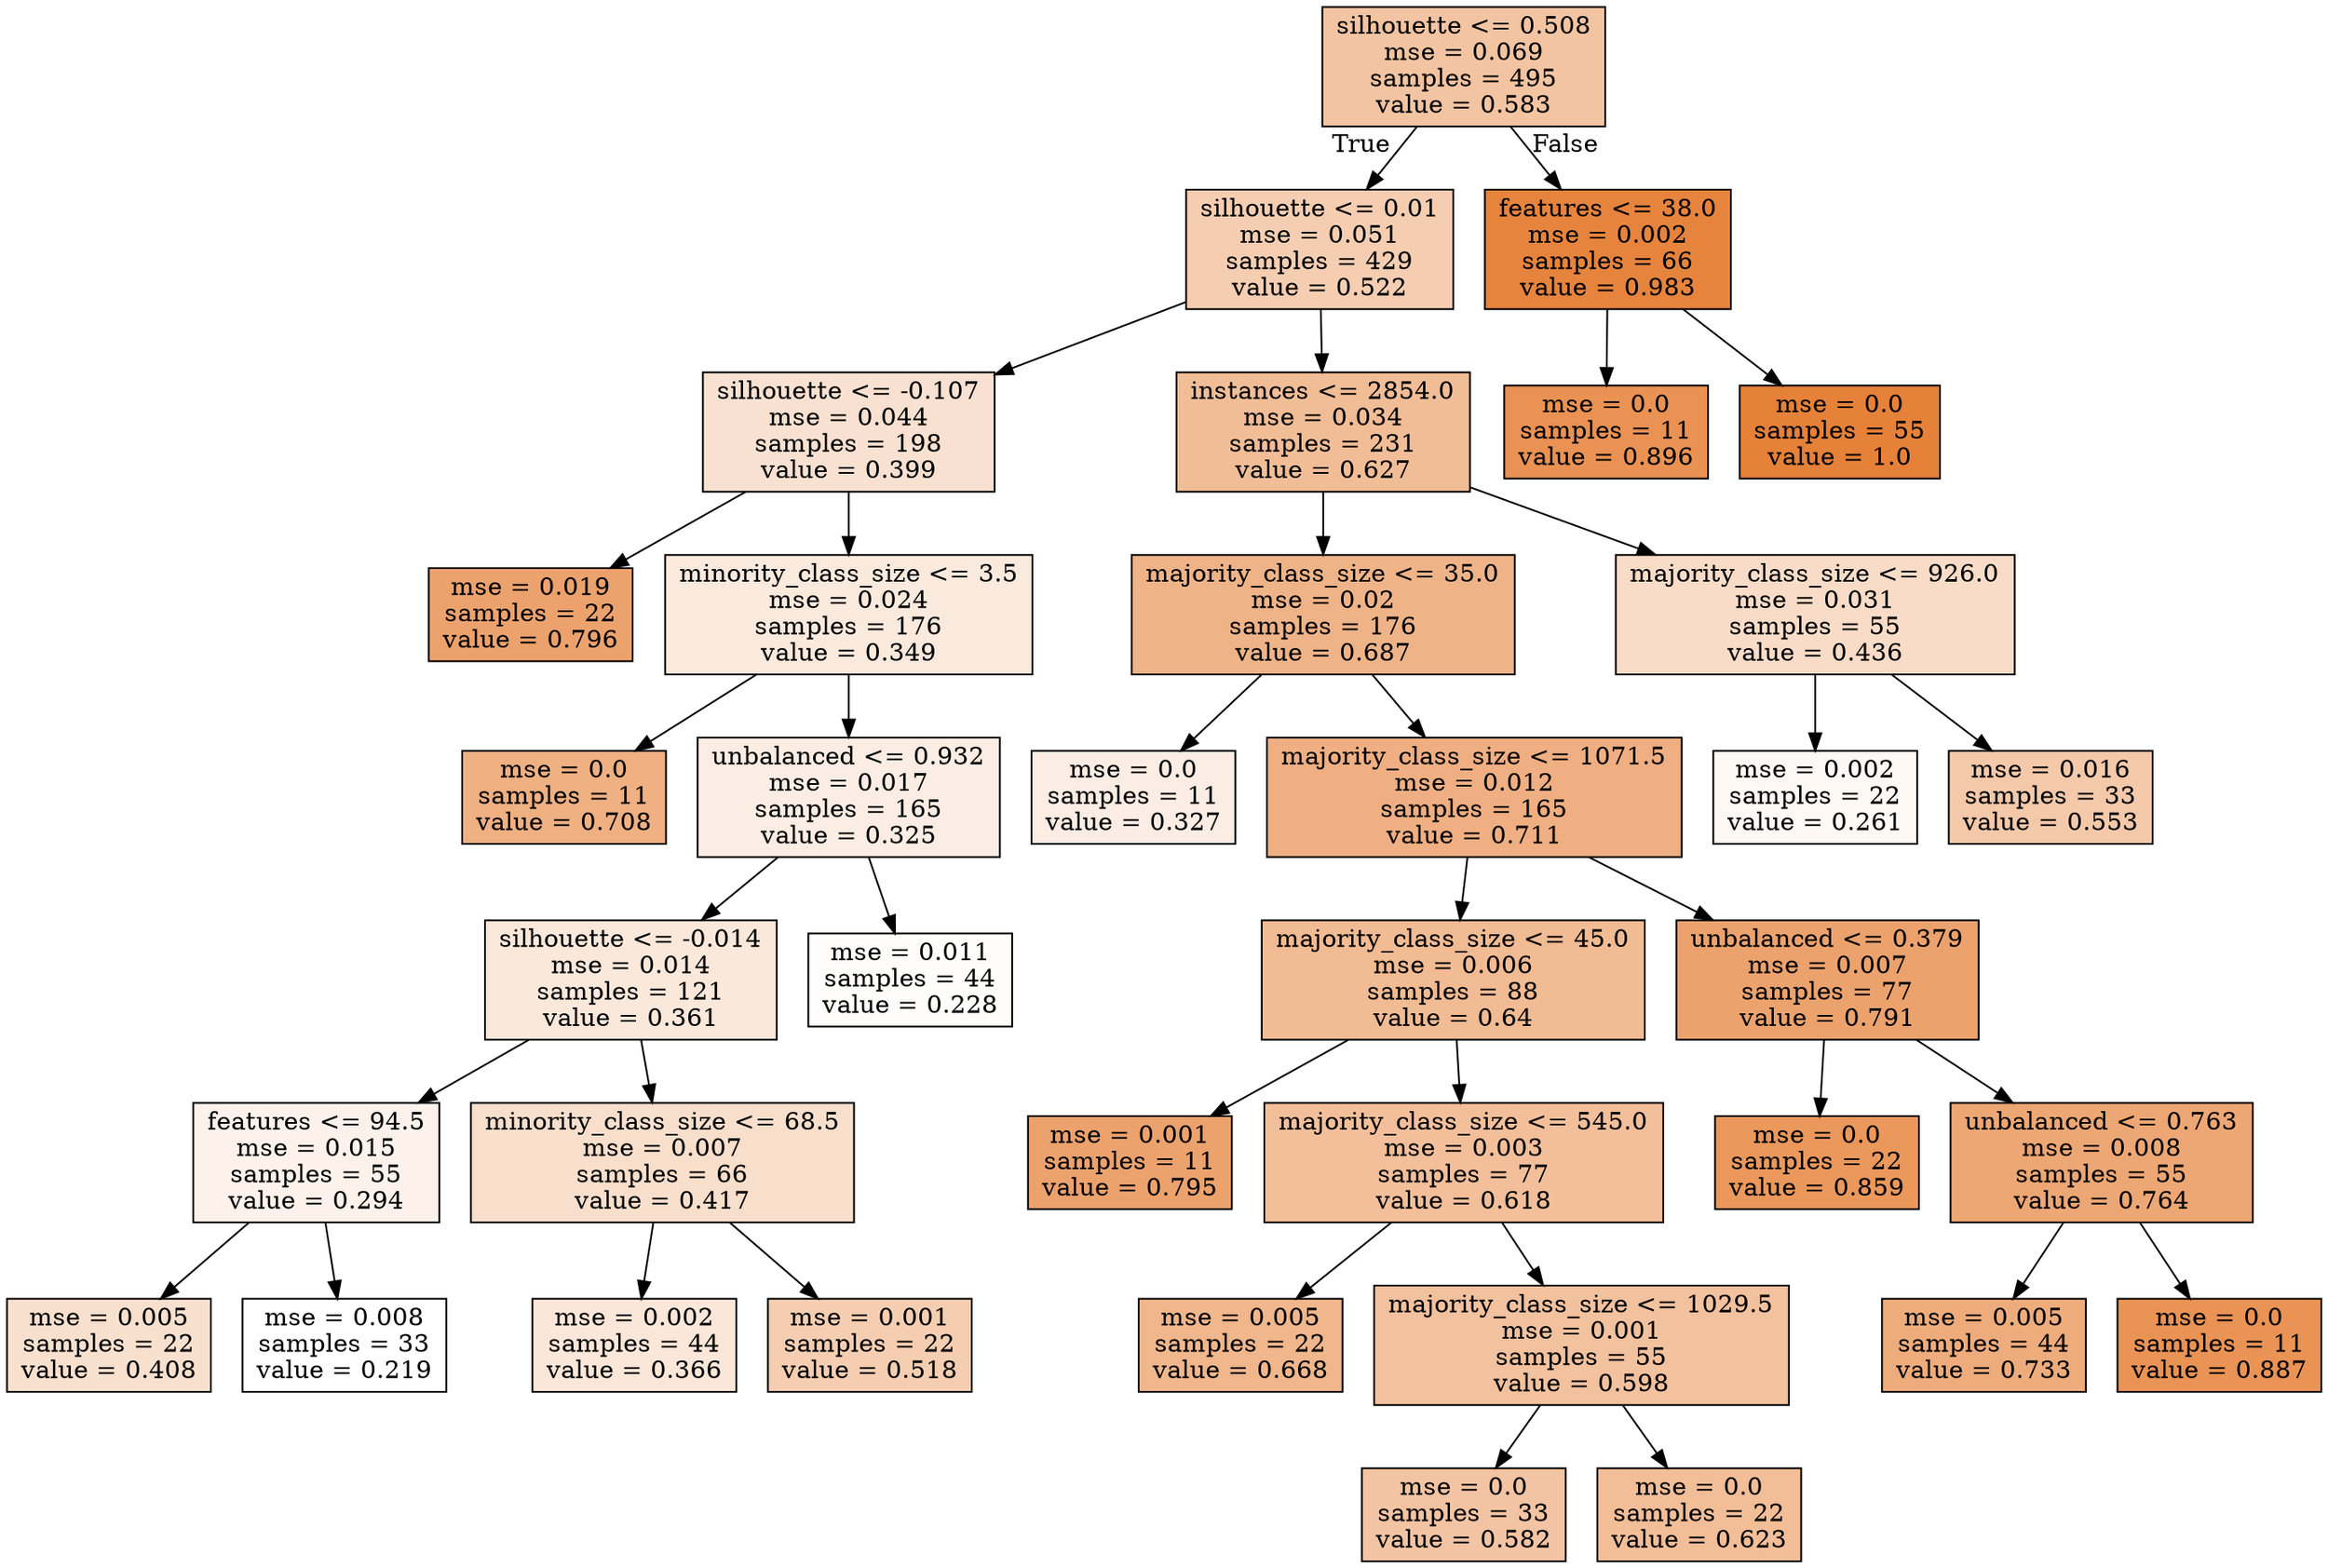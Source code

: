 digraph Tree {
node [shape=box, style="filled", color="black"] ;
0 [label="silhouette <= 0.508\nmse = 0.069\nsamples = 495\nvalue = 0.583", fillcolor="#e5813977"] ;
1 [label="silhouette <= 0.01\nmse = 0.051\nsamples = 429\nvalue = 0.522", fillcolor="#e5813963"] ;
0 -> 1 [labeldistance=2.5, labelangle=45, headlabel="True"] ;
2 [label="silhouette <= -0.107\nmse = 0.044\nsamples = 198\nvalue = 0.399", fillcolor="#e581393b"] ;
1 -> 2 ;
3 [label="mse = 0.019\nsamples = 22\nvalue = 0.796", fillcolor="#e58139bc"] ;
2 -> 3 ;
4 [label="minority_class_size <= 3.5\nmse = 0.024\nsamples = 176\nvalue = 0.349", fillcolor="#e581392b"] ;
2 -> 4 ;
5 [label="mse = 0.0\nsamples = 11\nvalue = 0.708", fillcolor="#e58139a0"] ;
4 -> 5 ;
6 [label="unbalanced <= 0.932\nmse = 0.017\nsamples = 165\nvalue = 0.325", fillcolor="#e5813923"] ;
4 -> 6 ;
7 [label="silhouette <= -0.014\nmse = 0.014\nsamples = 121\nvalue = 0.361", fillcolor="#e581392e"] ;
6 -> 7 ;
8 [label="features <= 94.5\nmse = 0.015\nsamples = 55\nvalue = 0.294", fillcolor="#e5813919"] ;
7 -> 8 ;
9 [label="mse = 0.005\nsamples = 22\nvalue = 0.408", fillcolor="#e581393e"] ;
8 -> 9 ;
10 [label="mse = 0.008\nsamples = 33\nvalue = 0.219", fillcolor="#e5813900"] ;
8 -> 10 ;
11 [label="minority_class_size <= 68.5\nmse = 0.007\nsamples = 66\nvalue = 0.417", fillcolor="#e5813941"] ;
7 -> 11 ;
12 [label="mse = 0.002\nsamples = 44\nvalue = 0.366", fillcolor="#e5813930"] ;
11 -> 12 ;
13 [label="mse = 0.001\nsamples = 22\nvalue = 0.518", fillcolor="#e5813962"] ;
11 -> 13 ;
14 [label="mse = 0.011\nsamples = 44\nvalue = 0.228", fillcolor="#e5813903"] ;
6 -> 14 ;
15 [label="instances <= 2854.0\nmse = 0.034\nsamples = 231\nvalue = 0.627", fillcolor="#e5813985"] ;
1 -> 15 ;
16 [label="majority_class_size <= 35.0\nmse = 0.02\nsamples = 176\nvalue = 0.687", fillcolor="#e5813999"] ;
15 -> 16 ;
17 [label="mse = 0.0\nsamples = 11\nvalue = 0.327", fillcolor="#e5813923"] ;
16 -> 17 ;
18 [label="majority_class_size <= 1071.5\nmse = 0.012\nsamples = 165\nvalue = 0.711", fillcolor="#e58139a1"] ;
16 -> 18 ;
19 [label="majority_class_size <= 45.0\nmse = 0.006\nsamples = 88\nvalue = 0.64", fillcolor="#e581398a"] ;
18 -> 19 ;
20 [label="mse = 0.001\nsamples = 11\nvalue = 0.795", fillcolor="#e58139bc"] ;
19 -> 20 ;
21 [label="majority_class_size <= 545.0\nmse = 0.003\nsamples = 77\nvalue = 0.618", fillcolor="#e5813982"] ;
19 -> 21 ;
22 [label="mse = 0.005\nsamples = 22\nvalue = 0.668", fillcolor="#e5813993"] ;
21 -> 22 ;
23 [label="majority_class_size <= 1029.5\nmse = 0.001\nsamples = 55\nvalue = 0.598", fillcolor="#e581397c"] ;
21 -> 23 ;
24 [label="mse = 0.0\nsamples = 33\nvalue = 0.582", fillcolor="#e5813976"] ;
23 -> 24 ;
25 [label="mse = 0.0\nsamples = 22\nvalue = 0.623", fillcolor="#e5813984"] ;
23 -> 25 ;
26 [label="unbalanced <= 0.379\nmse = 0.007\nsamples = 77\nvalue = 0.791", fillcolor="#e58139bb"] ;
18 -> 26 ;
27 [label="mse = 0.0\nsamples = 22\nvalue = 0.859", fillcolor="#e58139d1"] ;
26 -> 27 ;
28 [label="unbalanced <= 0.763\nmse = 0.008\nsamples = 55\nvalue = 0.764", fillcolor="#e58139b2"] ;
26 -> 28 ;
29 [label="mse = 0.005\nsamples = 44\nvalue = 0.733", fillcolor="#e58139a8"] ;
28 -> 29 ;
30 [label="mse = 0.0\nsamples = 11\nvalue = 0.887", fillcolor="#e58139da"] ;
28 -> 30 ;
31 [label="majority_class_size <= 926.0\nmse = 0.031\nsamples = 55\nvalue = 0.436", fillcolor="#e5813947"] ;
15 -> 31 ;
32 [label="mse = 0.002\nsamples = 22\nvalue = 0.261", fillcolor="#e581390e"] ;
31 -> 32 ;
33 [label="mse = 0.016\nsamples = 33\nvalue = 0.553", fillcolor="#e581396d"] ;
31 -> 33 ;
34 [label="features <= 38.0\nmse = 0.002\nsamples = 66\nvalue = 0.983", fillcolor="#e58139f9"] ;
0 -> 34 [labeldistance=2.5, labelangle=-45, headlabel="False"] ;
35 [label="mse = 0.0\nsamples = 11\nvalue = 0.896", fillcolor="#e58139dd"] ;
34 -> 35 ;
36 [label="mse = 0.0\nsamples = 55\nvalue = 1.0", fillcolor="#e58139ff"] ;
34 -> 36 ;
}